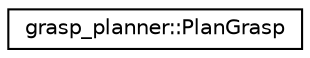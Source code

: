 digraph "Graphical Class Hierarchy"
{
  edge [fontname="Helvetica",fontsize="10",labelfontname="Helvetica",labelfontsize="10"];
  node [fontname="Helvetica",fontsize="10",shape=record];
  rankdir="LR";
  Node1 [label="grasp_planner::PlanGrasp",height=0.2,width=0.4,color="black", fillcolor="white", style="filled",URL="$classgrasp__planner_1_1_plan_grasp.html"];
}
